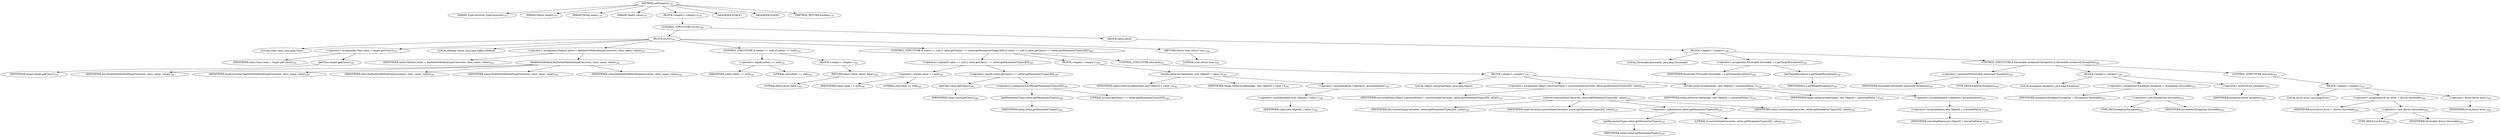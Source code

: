 digraph "setProperty" {  
"519" [label = <(METHOD,setProperty)<SUB>179</SUB>> ]
"520" [label = <(PARAM,TypeConverter typeConverter)<SUB>179</SUB>> ]
"521" [label = <(PARAM,Object target)<SUB>179</SUB>> ]
"522" [label = <(PARAM,String name)<SUB>179</SUB>> ]
"523" [label = <(PARAM,Object value)<SUB>179</SUB>> ]
"524" [label = <(BLOCK,&lt;empty&gt;,&lt;empty&gt;)<SUB>179</SUB>> ]
"525" [label = <(CONTROL_STRUCTURE,try,try)<SUB>180</SUB>> ]
"526" [label = <(BLOCK,try,try)<SUB>180</SUB>> ]
"527" [label = <(LOCAL,Class clazz: java.lang.Class)> ]
"528" [label = <(&lt;operator&gt;.assignment,Class clazz = target.getClass())<SUB>181</SUB>> ]
"529" [label = <(IDENTIFIER,clazz,Class clazz = target.getClass())<SUB>181</SUB>> ]
"530" [label = <(getClass,target.getClass())<SUB>181</SUB>> ]
"531" [label = <(IDENTIFIER,target,target.getClass())<SUB>181</SUB>> ]
"532" [label = <(LOCAL,Method setter: java.lang.reflect.Method)> ]
"533" [label = <(&lt;operator&gt;.assignment,Method setter = findSetterMethod(typeConverter, clazz, name, value))<SUB>182</SUB>> ]
"534" [label = <(IDENTIFIER,setter,Method setter = findSetterMethod(typeConverter, clazz, name, value))<SUB>182</SUB>> ]
"535" [label = <(findSetterMethod,findSetterMethod(typeConverter, clazz, name, value))<SUB>182</SUB>> ]
"536" [label = <(IDENTIFIER,this,findSetterMethod(typeConverter, clazz, name, value))<SUB>182</SUB>> ]
"537" [label = <(IDENTIFIER,typeConverter,findSetterMethod(typeConverter, clazz, name, value))<SUB>182</SUB>> ]
"538" [label = <(IDENTIFIER,clazz,findSetterMethod(typeConverter, clazz, name, value))<SUB>182</SUB>> ]
"539" [label = <(IDENTIFIER,name,findSetterMethod(typeConverter, clazz, name, value))<SUB>182</SUB>> ]
"540" [label = <(IDENTIFIER,value,findSetterMethod(typeConverter, clazz, name, value))<SUB>182</SUB>> ]
"541" [label = <(CONTROL_STRUCTURE,if (setter == null),if (setter == null))<SUB>183</SUB>> ]
"542" [label = <(&lt;operator&gt;.equals,setter == null)<SUB>183</SUB>> ]
"543" [label = <(IDENTIFIER,setter,setter == null)<SUB>183</SUB>> ]
"544" [label = <(LITERAL,null,setter == null)<SUB>183</SUB>> ]
"545" [label = <(BLOCK,&lt;empty&gt;,&lt;empty&gt;)<SUB>183</SUB>> ]
"546" [label = <(RETURN,return false;,return false;)<SUB>184</SUB>> ]
"547" [label = <(LITERAL,false,return false;)<SUB>184</SUB>> ]
"548" [label = <(CONTROL_STRUCTURE,if (value == null || value.getClass() == setter.getParameterTypes()[0]),if (value == null || value.getClass() == setter.getParameterTypes()[0]))<SUB>189</SUB>> ]
"549" [label = <(&lt;operator&gt;.logicalOr,value == null || value.getClass() == setter.getParameterTypes()[0])<SUB>189</SUB>> ]
"550" [label = <(&lt;operator&gt;.equals,value == null)<SUB>189</SUB>> ]
"551" [label = <(IDENTIFIER,value,value == null)<SUB>189</SUB>> ]
"552" [label = <(LITERAL,null,value == null)<SUB>189</SUB>> ]
"553" [label = <(&lt;operator&gt;.equals,value.getClass() == setter.getParameterTypes()[0])<SUB>189</SUB>> ]
"554" [label = <(getClass,value.getClass())<SUB>189</SUB>> ]
"555" [label = <(IDENTIFIER,value,value.getClass())<SUB>189</SUB>> ]
"556" [label = <(&lt;operator&gt;.indexAccess,setter.getParameterTypes()[0])<SUB>189</SUB>> ]
"557" [label = <(getParameterTypes,setter.getParameterTypes())<SUB>189</SUB>> ]
"558" [label = <(IDENTIFIER,setter,setter.getParameterTypes())<SUB>189</SUB>> ]
"559" [label = <(LITERAL,0,value.getClass() == setter.getParameterTypes()[0])<SUB>189</SUB>> ]
"560" [label = <(BLOCK,&lt;empty&gt;,&lt;empty&gt;)<SUB>189</SUB>> ]
"561" [label = <(invoke,setter.invoke(target, new Object[] { value }))<SUB>190</SUB>> ]
"562" [label = <(IDENTIFIER,setter,setter.invoke(target, new Object[] { value }))<SUB>190</SUB>> ]
"563" [label = <(IDENTIFIER,target,setter.invoke(target, new Object[] { value }))<SUB>190</SUB>> ]
"564" [label = <(&lt;operator&gt;.arrayInitializer,&lt;operator&gt;.arrayInitializer)<SUB>190</SUB>> ]
"565" [label = <(&lt;operator&gt;.arrayInitializer,new Object[] { value })<SUB>190</SUB>> ]
"566" [label = <(IDENTIFIER,value,new Object[] { value })<SUB>190</SUB>> ]
"567" [label = <(CONTROL_STRUCTURE,else,else)<SUB>191</SUB>> ]
"568" [label = <(BLOCK,&lt;empty&gt;,&lt;empty&gt;)<SUB>191</SUB>> ]
"569" [label = <(LOCAL,Object convertedValue: java.lang.Object)> ]
"570" [label = <(&lt;operator&gt;.assignment,Object convertedValue = convert(typeConverter, setter.getParameterTypes()[0], value))<SUB>193</SUB>> ]
"571" [label = <(IDENTIFIER,convertedValue,Object convertedValue = convert(typeConverter, setter.getParameterTypes()[0], value))<SUB>193</SUB>> ]
"572" [label = <(convert,convert(typeConverter, setter.getParameterTypes()[0], value))<SUB>193</SUB>> ]
"573" [label = <(IDENTIFIER,this,convert(typeConverter, setter.getParameterTypes()[0], value))<SUB>193</SUB>> ]
"574" [label = <(IDENTIFIER,typeConverter,convert(typeConverter, setter.getParameterTypes()[0], value))<SUB>193</SUB>> ]
"575" [label = <(&lt;operator&gt;.indexAccess,setter.getParameterTypes()[0])<SUB>193</SUB>> ]
"576" [label = <(getParameterTypes,setter.getParameterTypes())<SUB>193</SUB>> ]
"577" [label = <(IDENTIFIER,setter,setter.getParameterTypes())<SUB>193</SUB>> ]
"578" [label = <(LITERAL,0,convert(typeConverter, setter.getParameterTypes()[0], value))<SUB>193</SUB>> ]
"579" [label = <(IDENTIFIER,value,convert(typeConverter, setter.getParameterTypes()[0], value))<SUB>193</SUB>> ]
"580" [label = <(invoke,setter.invoke(target, new Object[] { convertedValue }))<SUB>194</SUB>> ]
"581" [label = <(IDENTIFIER,setter,setter.invoke(target, new Object[] { convertedValue }))<SUB>194</SUB>> ]
"582" [label = <(IDENTIFIER,target,setter.invoke(target, new Object[] { convertedValue }))<SUB>194</SUB>> ]
"583" [label = <(&lt;operator&gt;.arrayInitializer,&lt;operator&gt;.arrayInitializer)<SUB>194</SUB>> ]
"584" [label = <(&lt;operator&gt;.arrayInitializer,new Object[] { convertedValue })<SUB>194</SUB>> ]
"585" [label = <(IDENTIFIER,convertedValue,new Object[] { convertedValue })<SUB>194</SUB>> ]
"586" [label = <(RETURN,return true;,return true;)<SUB>196</SUB>> ]
"587" [label = <(LITERAL,true,return true;)<SUB>196</SUB>> ]
"588" [label = <(BLOCK,catch,catch)> ]
"589" [label = <(BLOCK,&lt;empty&gt;,&lt;empty&gt;)<SUB>198</SUB>> ]
"590" [label = <(LOCAL,Throwable throwable: java.lang.Throwable)> ]
"591" [label = <(&lt;operator&gt;.assignment,Throwable throwable = e.getTargetException())<SUB>199</SUB>> ]
"592" [label = <(IDENTIFIER,throwable,Throwable throwable = e.getTargetException())<SUB>199</SUB>> ]
"593" [label = <(getTargetException,e.getTargetException())<SUB>199</SUB>> ]
"594" [label = <(IDENTIFIER,e,e.getTargetException())<SUB>199</SUB>> ]
"595" [label = <(CONTROL_STRUCTURE,if (throwable instanceof Exception),if (throwable instanceof Exception))<SUB>200</SUB>> ]
"596" [label = <(&lt;operator&gt;.instanceOf,throwable instanceof Exception)<SUB>200</SUB>> ]
"597" [label = <(IDENTIFIER,throwable,throwable instanceof Exception)<SUB>200</SUB>> ]
"598" [label = <(TYPE_REF,Exception,Exception)<SUB>200</SUB>> ]
"599" [label = <(BLOCK,&lt;empty&gt;,&lt;empty&gt;)<SUB>200</SUB>> ]
"600" [label = <(LOCAL,Exception exception: java.lang.Exception)> ]
"601" [label = <(&lt;operator&gt;.assignment,Exception exception = (Exception) throwable)<SUB>201</SUB>> ]
"602" [label = <(IDENTIFIER,exception,Exception exception = (Exception) throwable)<SUB>201</SUB>> ]
"603" [label = <(&lt;operator&gt;.cast,(Exception) throwable)<SUB>201</SUB>> ]
"604" [label = <(TYPE_REF,Exception,Exception)<SUB>201</SUB>> ]
"605" [label = <(IDENTIFIER,throwable,(Exception) throwable)<SUB>201</SUB>> ]
"606" [label = <(&lt;operator&gt;.throw,throw exception;)<SUB>202</SUB>> ]
"607" [label = <(IDENTIFIER,exception,throw exception;)<SUB>202</SUB>> ]
"608" [label = <(CONTROL_STRUCTURE,else,else)<SUB>204</SUB>> ]
"609" [label = <(BLOCK,&lt;empty&gt;,&lt;empty&gt;)<SUB>204</SUB>> ]
"610" [label = <(LOCAL,Error error: java.lang.Error)> ]
"611" [label = <(&lt;operator&gt;.assignment,Error error = (Error) throwable)<SUB>205</SUB>> ]
"612" [label = <(IDENTIFIER,error,Error error = (Error) throwable)<SUB>205</SUB>> ]
"613" [label = <(&lt;operator&gt;.cast,(Error) throwable)<SUB>205</SUB>> ]
"614" [label = <(TYPE_REF,Error,Error)<SUB>205</SUB>> ]
"615" [label = <(IDENTIFIER,throwable,(Error) throwable)<SUB>205</SUB>> ]
"616" [label = <(&lt;operator&gt;.throw,throw error;)<SUB>206</SUB>> ]
"617" [label = <(IDENTIFIER,error,throw error;)<SUB>206</SUB>> ]
"618" [label = <(MODIFIER,PUBLIC)> ]
"619" [label = <(MODIFIER,STATIC)> ]
"620" [label = <(METHOD_RETURN,boolean)<SUB>179</SUB>> ]
  "519" -> "520" 
  "519" -> "521" 
  "519" -> "522" 
  "519" -> "523" 
  "519" -> "524" 
  "519" -> "618" 
  "519" -> "619" 
  "519" -> "620" 
  "524" -> "525" 
  "525" -> "526" 
  "525" -> "588" 
  "526" -> "527" 
  "526" -> "528" 
  "526" -> "532" 
  "526" -> "533" 
  "526" -> "541" 
  "526" -> "548" 
  "526" -> "586" 
  "528" -> "529" 
  "528" -> "530" 
  "530" -> "531" 
  "533" -> "534" 
  "533" -> "535" 
  "535" -> "536" 
  "535" -> "537" 
  "535" -> "538" 
  "535" -> "539" 
  "535" -> "540" 
  "541" -> "542" 
  "541" -> "545" 
  "542" -> "543" 
  "542" -> "544" 
  "545" -> "546" 
  "546" -> "547" 
  "548" -> "549" 
  "548" -> "560" 
  "548" -> "567" 
  "549" -> "550" 
  "549" -> "553" 
  "550" -> "551" 
  "550" -> "552" 
  "553" -> "554" 
  "553" -> "556" 
  "554" -> "555" 
  "556" -> "557" 
  "556" -> "559" 
  "557" -> "558" 
  "560" -> "561" 
  "561" -> "562" 
  "561" -> "563" 
  "561" -> "564" 
  "564" -> "565" 
  "565" -> "566" 
  "567" -> "568" 
  "568" -> "569" 
  "568" -> "570" 
  "568" -> "580" 
  "570" -> "571" 
  "570" -> "572" 
  "572" -> "573" 
  "572" -> "574" 
  "572" -> "575" 
  "572" -> "579" 
  "575" -> "576" 
  "575" -> "578" 
  "576" -> "577" 
  "580" -> "581" 
  "580" -> "582" 
  "580" -> "583" 
  "583" -> "584" 
  "584" -> "585" 
  "586" -> "587" 
  "588" -> "589" 
  "589" -> "590" 
  "589" -> "591" 
  "589" -> "595" 
  "591" -> "592" 
  "591" -> "593" 
  "593" -> "594" 
  "595" -> "596" 
  "595" -> "599" 
  "595" -> "608" 
  "596" -> "597" 
  "596" -> "598" 
  "599" -> "600" 
  "599" -> "601" 
  "599" -> "606" 
  "601" -> "602" 
  "601" -> "603" 
  "603" -> "604" 
  "603" -> "605" 
  "606" -> "607" 
  "608" -> "609" 
  "609" -> "610" 
  "609" -> "611" 
  "609" -> "616" 
  "611" -> "612" 
  "611" -> "613" 
  "613" -> "614" 
  "613" -> "615" 
  "616" -> "617" 
}
